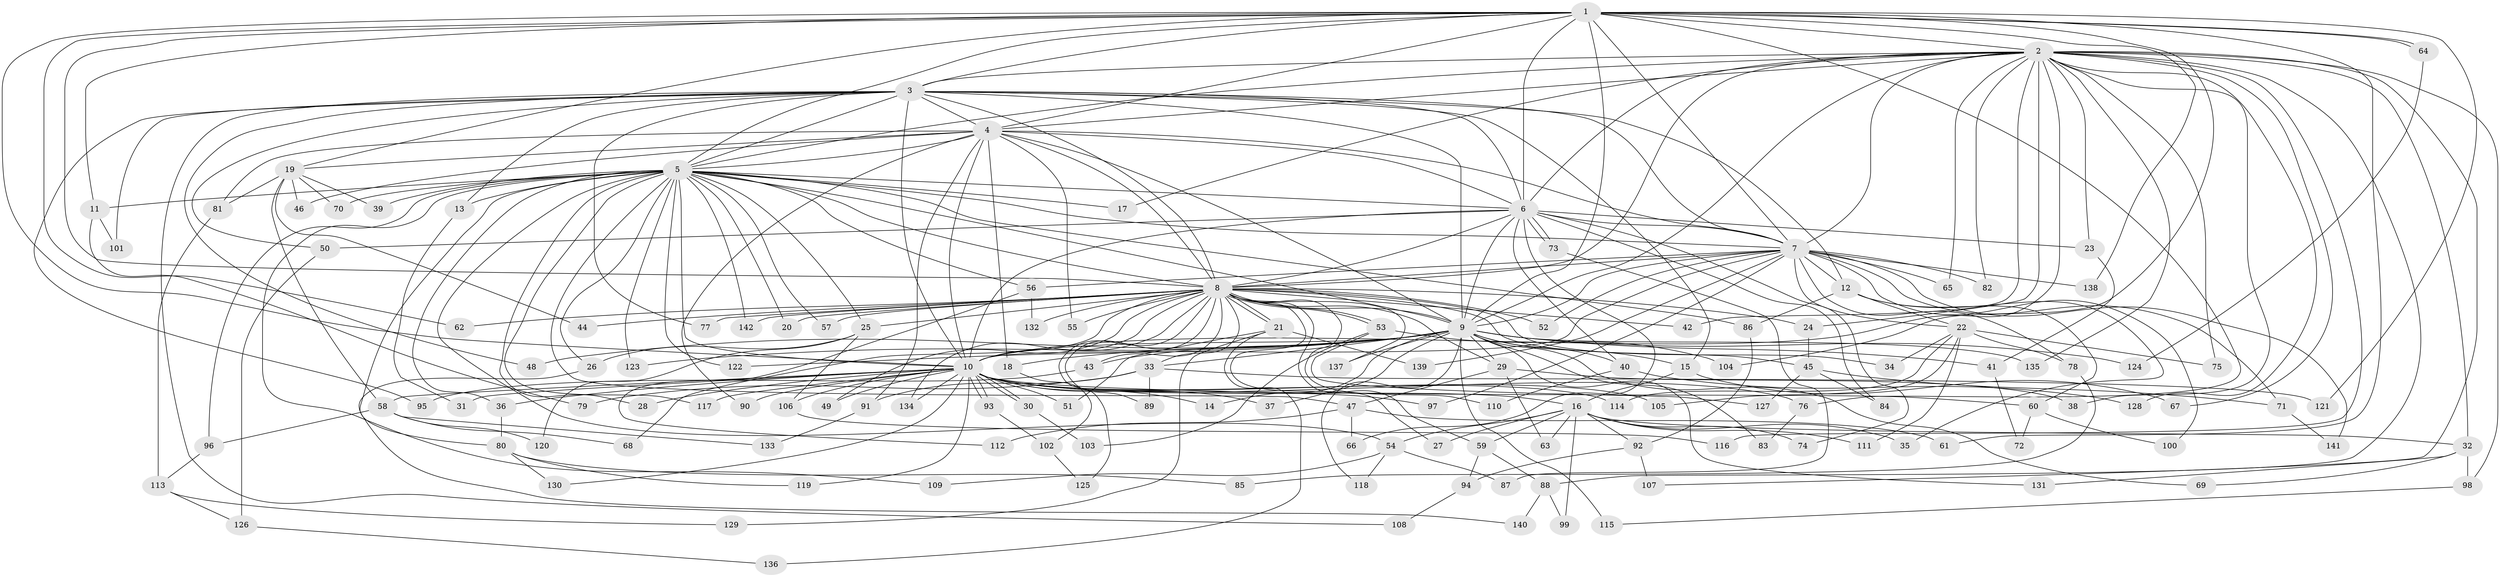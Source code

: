 // coarse degree distribution, {12: 0.011627906976744186, 6: 0.023255813953488372, 2: 0.4069767441860465, 22: 0.011627906976744186, 3: 0.18604651162790697, 5: 0.08139534883720931, 4: 0.1511627906976744, 7: 0.023255813953488372, 20: 0.011627906976744186, 14: 0.011627906976744186, 26: 0.03488372093023256, 17: 0.011627906976744186, 16: 0.023255813953488372, 28: 0.011627906976744186}
// Generated by graph-tools (version 1.1) at 2025/36/03/04/25 23:36:19]
// undirected, 142 vertices, 309 edges
graph export_dot {
  node [color=gray90,style=filled];
  1;
  2;
  3;
  4;
  5;
  6;
  7;
  8;
  9;
  10;
  11;
  12;
  13;
  14;
  15;
  16;
  17;
  18;
  19;
  20;
  21;
  22;
  23;
  24;
  25;
  26;
  27;
  28;
  29;
  30;
  31;
  32;
  33;
  34;
  35;
  36;
  37;
  38;
  39;
  40;
  41;
  42;
  43;
  44;
  45;
  46;
  47;
  48;
  49;
  50;
  51;
  52;
  53;
  54;
  55;
  56;
  57;
  58;
  59;
  60;
  61;
  62;
  63;
  64;
  65;
  66;
  67;
  68;
  69;
  70;
  71;
  72;
  73;
  74;
  75;
  76;
  77;
  78;
  79;
  80;
  81;
  82;
  83;
  84;
  85;
  86;
  87;
  88;
  89;
  90;
  91;
  92;
  93;
  94;
  95;
  96;
  97;
  98;
  99;
  100;
  101;
  102;
  103;
  104;
  105;
  106;
  107;
  108;
  109;
  110;
  111;
  112;
  113;
  114;
  115;
  116;
  117;
  118;
  119;
  120;
  121;
  122;
  123;
  124;
  125;
  126;
  127;
  128;
  129;
  130;
  131;
  132;
  133;
  134;
  135;
  136;
  137;
  138;
  139;
  140;
  141;
  142;
  1 -- 2;
  1 -- 3;
  1 -- 4;
  1 -- 5;
  1 -- 6;
  1 -- 7;
  1 -- 8;
  1 -- 9;
  1 -- 10;
  1 -- 11;
  1 -- 19;
  1 -- 61;
  1 -- 62;
  1 -- 64;
  1 -- 64;
  1 -- 76;
  1 -- 104;
  1 -- 121;
  1 -- 138;
  2 -- 3;
  2 -- 4;
  2 -- 5;
  2 -- 6;
  2 -- 7;
  2 -- 8;
  2 -- 9;
  2 -- 10;
  2 -- 17;
  2 -- 23;
  2 -- 24;
  2 -- 32;
  2 -- 38;
  2 -- 42;
  2 -- 65;
  2 -- 67;
  2 -- 75;
  2 -- 82;
  2 -- 88;
  2 -- 98;
  2 -- 107;
  2 -- 116;
  2 -- 128;
  2 -- 135;
  3 -- 4;
  3 -- 5;
  3 -- 6;
  3 -- 7;
  3 -- 8;
  3 -- 9;
  3 -- 10;
  3 -- 12;
  3 -- 13;
  3 -- 15;
  3 -- 48;
  3 -- 50;
  3 -- 77;
  3 -- 95;
  3 -- 101;
  3 -- 108;
  4 -- 5;
  4 -- 6;
  4 -- 7;
  4 -- 8;
  4 -- 9;
  4 -- 10;
  4 -- 18;
  4 -- 19;
  4 -- 46;
  4 -- 55;
  4 -- 81;
  4 -- 90;
  4 -- 91;
  5 -- 6;
  5 -- 7;
  5 -- 8;
  5 -- 9;
  5 -- 10;
  5 -- 11;
  5 -- 13;
  5 -- 17;
  5 -- 20;
  5 -- 25;
  5 -- 26;
  5 -- 28;
  5 -- 36;
  5 -- 39;
  5 -- 47;
  5 -- 54;
  5 -- 56;
  5 -- 57;
  5 -- 70;
  5 -- 80;
  5 -- 86;
  5 -- 96;
  5 -- 109;
  5 -- 117;
  5 -- 122;
  5 -- 123;
  5 -- 142;
  6 -- 7;
  6 -- 8;
  6 -- 9;
  6 -- 10;
  6 -- 23;
  6 -- 40;
  6 -- 50;
  6 -- 66;
  6 -- 73;
  6 -- 73;
  6 -- 74;
  6 -- 84;
  7 -- 8;
  7 -- 9;
  7 -- 10;
  7 -- 12;
  7 -- 22;
  7 -- 52;
  7 -- 56;
  7 -- 65;
  7 -- 71;
  7 -- 78;
  7 -- 82;
  7 -- 97;
  7 -- 100;
  7 -- 138;
  7 -- 139;
  7 -- 141;
  8 -- 9;
  8 -- 10;
  8 -- 20;
  8 -- 21;
  8 -- 21;
  8 -- 24;
  8 -- 25;
  8 -- 27;
  8 -- 29;
  8 -- 33;
  8 -- 34;
  8 -- 42;
  8 -- 43;
  8 -- 44;
  8 -- 45;
  8 -- 49;
  8 -- 52;
  8 -- 53;
  8 -- 53;
  8 -- 55;
  8 -- 57;
  8 -- 59;
  8 -- 62;
  8 -- 68;
  8 -- 77;
  8 -- 89;
  8 -- 110;
  8 -- 125;
  8 -- 132;
  8 -- 134;
  8 -- 137;
  8 -- 142;
  9 -- 10;
  9 -- 14;
  9 -- 15;
  9 -- 18;
  9 -- 29;
  9 -- 33;
  9 -- 37;
  9 -- 40;
  9 -- 41;
  9 -- 43;
  9 -- 48;
  9 -- 69;
  9 -- 83;
  9 -- 115;
  9 -- 118;
  9 -- 122;
  9 -- 123;
  9 -- 124;
  9 -- 131;
  9 -- 135;
  9 -- 137;
  10 -- 14;
  10 -- 16;
  10 -- 28;
  10 -- 30;
  10 -- 30;
  10 -- 31;
  10 -- 36;
  10 -- 37;
  10 -- 49;
  10 -- 51;
  10 -- 58;
  10 -- 60;
  10 -- 76;
  10 -- 90;
  10 -- 93;
  10 -- 93;
  10 -- 97;
  10 -- 105;
  10 -- 106;
  10 -- 114;
  10 -- 117;
  10 -- 119;
  10 -- 130;
  10 -- 134;
  11 -- 79;
  11 -- 101;
  12 -- 22;
  12 -- 35;
  12 -- 60;
  12 -- 86;
  13 -- 31;
  15 -- 16;
  15 -- 67;
  16 -- 27;
  16 -- 32;
  16 -- 35;
  16 -- 54;
  16 -- 59;
  16 -- 63;
  16 -- 74;
  16 -- 92;
  16 -- 99;
  16 -- 111;
  18 -- 102;
  19 -- 39;
  19 -- 44;
  19 -- 46;
  19 -- 58;
  19 -- 70;
  19 -- 81;
  21 -- 51;
  21 -- 129;
  21 -- 136;
  21 -- 139;
  22 -- 34;
  22 -- 75;
  22 -- 78;
  22 -- 105;
  22 -- 111;
  22 -- 114;
  23 -- 41;
  24 -- 45;
  25 -- 26;
  25 -- 106;
  25 -- 120;
  26 -- 140;
  29 -- 38;
  29 -- 47;
  29 -- 63;
  30 -- 103;
  32 -- 69;
  32 -- 98;
  32 -- 131;
  33 -- 79;
  33 -- 89;
  33 -- 91;
  33 -- 121;
  36 -- 80;
  40 -- 110;
  40 -- 128;
  41 -- 72;
  43 -- 95;
  45 -- 71;
  45 -- 84;
  45 -- 127;
  47 -- 61;
  47 -- 66;
  47 -- 112;
  50 -- 126;
  53 -- 103;
  53 -- 104;
  53 -- 127;
  54 -- 87;
  54 -- 109;
  54 -- 118;
  56 -- 112;
  56 -- 132;
  58 -- 68;
  58 -- 96;
  58 -- 120;
  58 -- 133;
  59 -- 88;
  59 -- 94;
  60 -- 72;
  60 -- 100;
  64 -- 124;
  71 -- 141;
  73 -- 87;
  76 -- 83;
  78 -- 85;
  80 -- 85;
  80 -- 119;
  80 -- 130;
  81 -- 113;
  86 -- 92;
  88 -- 99;
  88 -- 140;
  91 -- 133;
  92 -- 94;
  92 -- 107;
  93 -- 102;
  94 -- 108;
  96 -- 113;
  98 -- 115;
  102 -- 125;
  106 -- 116;
  113 -- 126;
  113 -- 129;
  126 -- 136;
}
